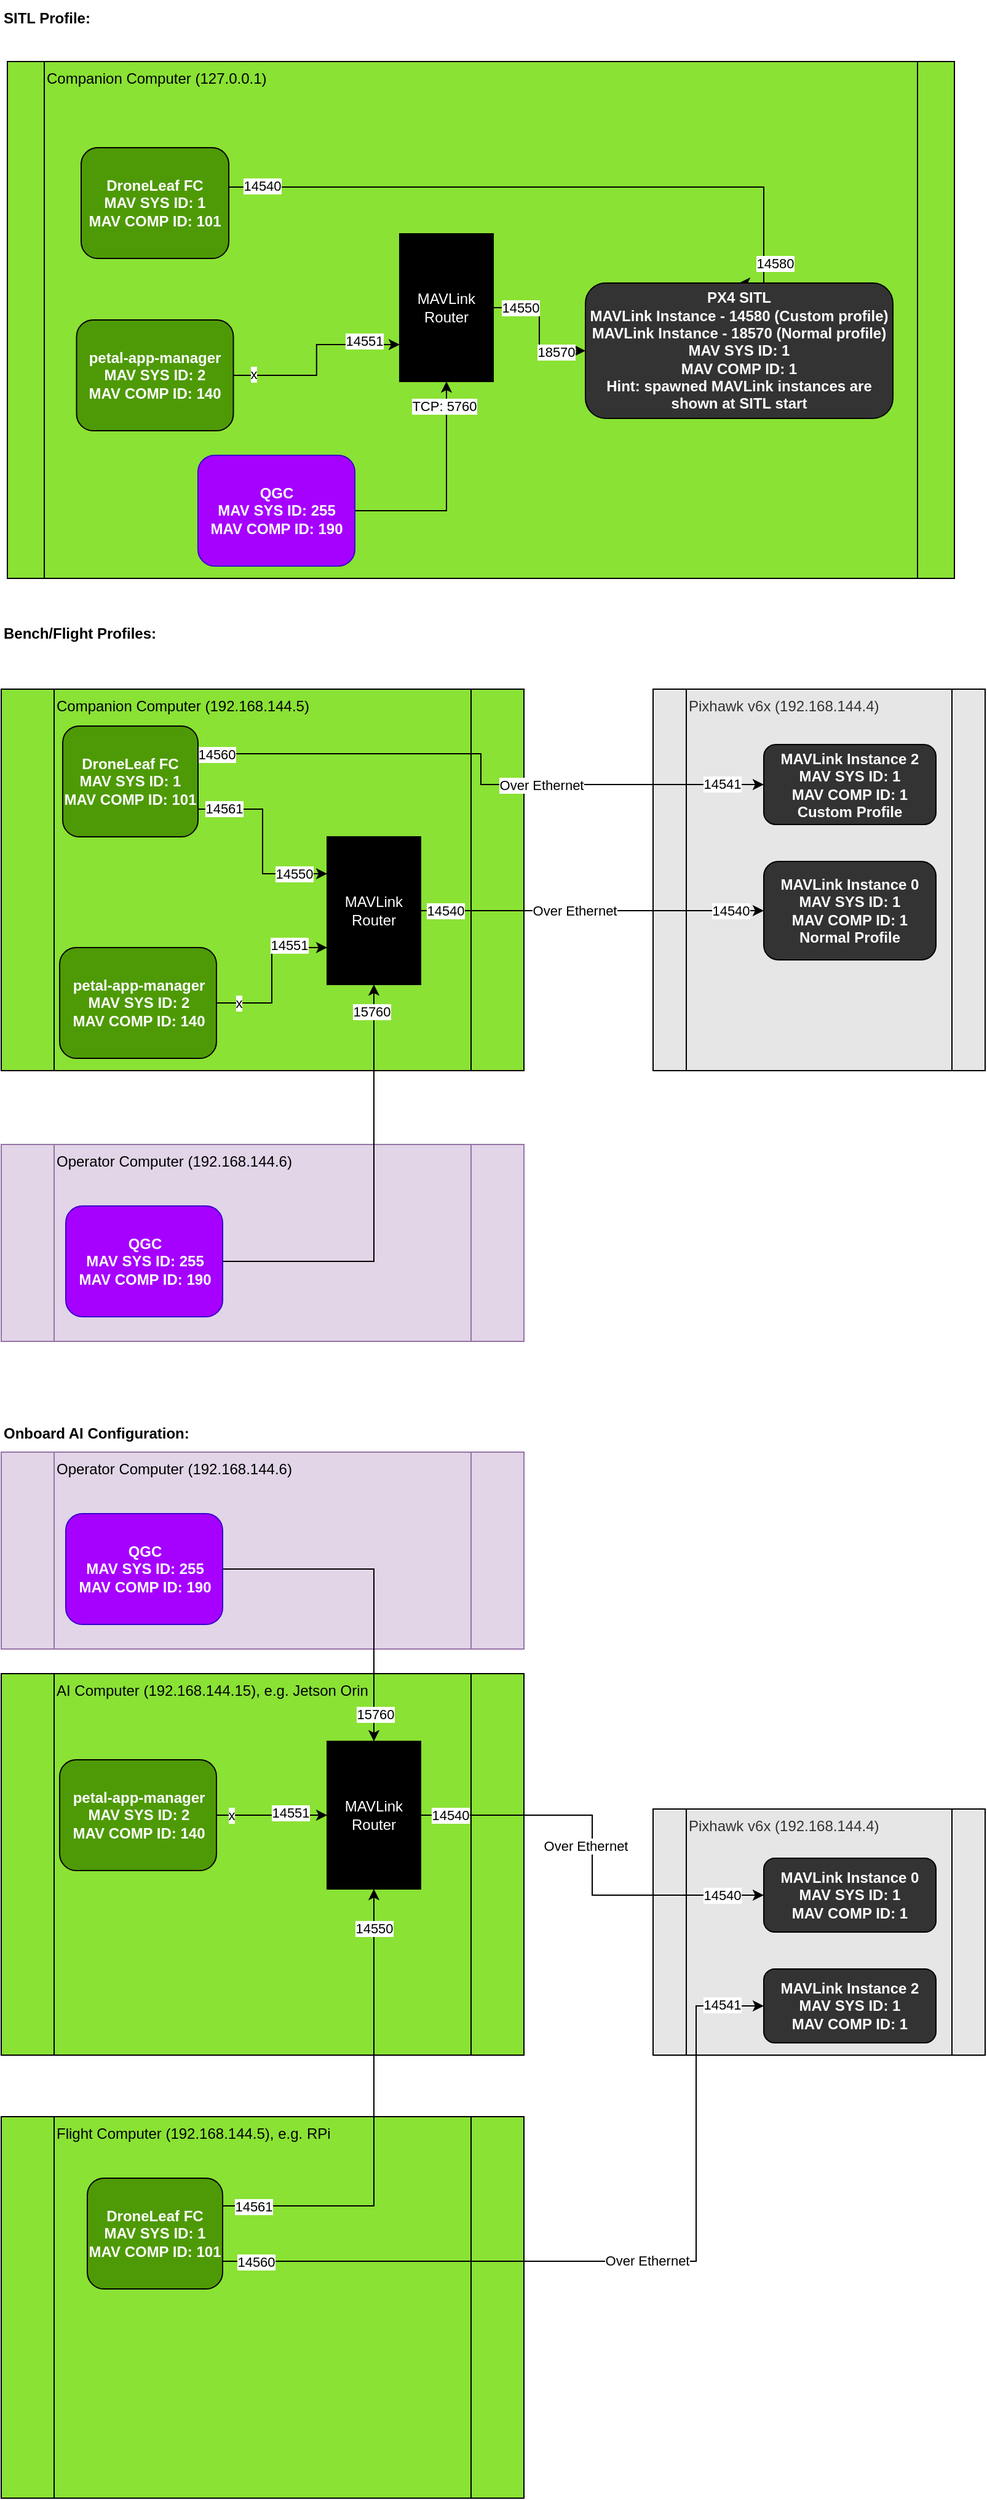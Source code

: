 <mxfile version="28.0.4">
  <diagram name="Page-1" id="sIQOChHxDy1Jt6XBbkkj">
    <mxGraphModel dx="1042" dy="701" grid="1" gridSize="10" guides="1" tooltips="1" connect="1" arrows="1" fold="1" page="1" pageScale="1" pageWidth="850" pageHeight="1100" math="0" shadow="0">
      <root>
        <mxCell id="0" />
        <mxCell id="1" parent="0" />
        <mxCell id="B1MZwWyuIDTIYmFclaJw-41" value="Operator Computer (192.168.144.6)" style="shape=process;whiteSpace=wrap;html=1;backgroundOutline=1;align=left;verticalAlign=top;fillColor=#e1d5e7;strokeColor=#9673a6;" parent="1" vertex="1">
          <mxGeometry x="25" y="950" width="425" height="160" as="geometry" />
        </mxCell>
        <mxCell id="B1MZwWyuIDTIYmFclaJw-38" value="Flight Computer (192.168.144.5), e.g. RPi" style="shape=process;whiteSpace=wrap;html=1;backgroundOutline=1;align=left;verticalAlign=top;fillColor=#8AE234;" parent="1" vertex="1">
          <mxGeometry x="25" y="1740" width="425" height="310" as="geometry" />
        </mxCell>
        <mxCell id="ceCtRfsO2z26qDeig0_i-8" value="&lt;font color=&quot;#333333&quot;&gt;Pixhawk v6x (192.168.144.4)&lt;/font&gt;" style="shape=process;whiteSpace=wrap;html=1;backgroundOutline=1;align=left;verticalAlign=top;fillColor=#E6E6E6;" parent="1" vertex="1">
          <mxGeometry x="555" y="580" width="270" height="310" as="geometry" />
        </mxCell>
        <mxCell id="ceCtRfsO2z26qDeig0_i-1" value="Companion Computer (192.168.144.5)" style="shape=process;whiteSpace=wrap;html=1;backgroundOutline=1;align=left;verticalAlign=top;fillColor=#8AE234;" parent="1" vertex="1">
          <mxGeometry x="25" y="580" width="425" height="310" as="geometry" />
        </mxCell>
        <mxCell id="ceCtRfsO2z26qDeig0_i-4" style="edgeStyle=orthogonalEdgeStyle;rounded=0;orthogonalLoop=1;jettySize=auto;html=1;entryX=0;entryY=0.25;entryDx=0;entryDy=0;exitX=1;exitY=0.75;exitDx=0;exitDy=0;" parent="1" source="ceCtRfsO2z26qDeig0_i-2" target="ceCtRfsO2z26qDeig0_i-3" edge="1">
          <mxGeometry relative="1" as="geometry" />
        </mxCell>
        <mxCell id="ceCtRfsO2z26qDeig0_i-5" value="14561" style="edgeLabel;html=1;align=center;verticalAlign=middle;resizable=0;points=[];" parent="ceCtRfsO2z26qDeig0_i-4" vertex="1" connectable="0">
          <mxGeometry x="-0.401" y="1" relative="1" as="geometry">
            <mxPoint x="-26" as="offset" />
          </mxGeometry>
        </mxCell>
        <mxCell id="ceCtRfsO2z26qDeig0_i-6" value="14550" style="edgeLabel;html=1;align=center;verticalAlign=middle;resizable=0;points=[];" parent="ceCtRfsO2z26qDeig0_i-4" vertex="1" connectable="0">
          <mxGeometry x="0.657" relative="1" as="geometry">
            <mxPoint as="offset" />
          </mxGeometry>
        </mxCell>
        <mxCell id="ceCtRfsO2z26qDeig0_i-10" style="edgeStyle=orthogonalEdgeStyle;rounded=0;orthogonalLoop=1;jettySize=auto;html=1;exitX=1;exitY=0.25;exitDx=0;exitDy=0;entryX=0;entryY=0.5;entryDx=0;entryDy=0;" parent="1" source="ceCtRfsO2z26qDeig0_i-2" target="ceCtRfsO2z26qDeig0_i-9" edge="1">
          <mxGeometry relative="1" as="geometry">
            <Array as="points" />
          </mxGeometry>
        </mxCell>
        <mxCell id="ceCtRfsO2z26qDeig0_i-11" value="14541" style="edgeLabel;html=1;align=center;verticalAlign=middle;resizable=0;points=[];" parent="ceCtRfsO2z26qDeig0_i-10" vertex="1" connectable="0">
          <mxGeometry x="0.844" y="1" relative="1" as="geometry">
            <mxPoint x="4" as="offset" />
          </mxGeometry>
        </mxCell>
        <mxCell id="ceCtRfsO2z26qDeig0_i-12" value="14560&lt;span style=&quot;color: rgba(0, 0, 0, 0); font-family: monospace; font-size: 0px; text-align: start; background-color: rgb(236, 236, 236);&quot;&gt;%3CmxGraphModel%3E%3Croot%3E%3CmxCell%20id%3D%220%22%2F%3E%3CmxCell%20id%3D%221%22%20parent%3D%220%22%2F%3E%3CmxCell%20id%3D%222%22%20value%3D%22MAVLink%20Instance%202%22%20style%3D%22rounded%3D1%3BwhiteSpace%3Dwrap%3Bhtml%3D1%3BfontStyle%3D1%3BfontColor%3D%23FFFFFF%3BfillColor%3D%23333333%3B%22%20vertex%3D%221%22%20parent%3D%221%22%3E%3CmxGeometry%20x%3D%22640%22%20y%3D%221135%22%20width%3D%2280%22%20height%3D%2260%22%20as%3D%22geometry%22%2F%3E%3C%2FmxCell%3E%3C%2Froot%3E%3C%2FmxGraphModel%3E0&lt;/span&gt;" style="edgeLabel;html=1;align=center;verticalAlign=middle;resizable=0;points=[];" parent="ceCtRfsO2z26qDeig0_i-10" vertex="1" connectable="0">
          <mxGeometry x="-0.939" relative="1" as="geometry">
            <mxPoint as="offset" />
          </mxGeometry>
        </mxCell>
        <mxCell id="ceCtRfsO2z26qDeig0_i-19" value="Over Ethernet" style="edgeLabel;html=1;align=center;verticalAlign=middle;resizable=0;points=[];" parent="ceCtRfsO2z26qDeig0_i-10" vertex="1" connectable="0">
          <mxGeometry x="0.168" relative="1" as="geometry">
            <mxPoint x="21" as="offset" />
          </mxGeometry>
        </mxCell>
        <mxCell id="ceCtRfsO2z26qDeig0_i-2" value="DroneLeaf FC&lt;br&gt;MAV SYS ID: 1&lt;div&gt;MAV COMP ID: 101&lt;/div&gt;" style="rounded=1;whiteSpace=wrap;html=1;labelBackgroundColor=none;fillColor=#4e9a06;fontStyle=1;fontColor=#ffffff;" parent="1" vertex="1">
          <mxGeometry x="75" y="610" width="110" height="90" as="geometry" />
        </mxCell>
        <mxCell id="ceCtRfsO2z26qDeig0_i-14" style="edgeStyle=orthogonalEdgeStyle;rounded=0;orthogonalLoop=1;jettySize=auto;html=1;exitX=1;exitY=0.5;exitDx=0;exitDy=0;" parent="1" source="ceCtRfsO2z26qDeig0_i-3" target="ceCtRfsO2z26qDeig0_i-13" edge="1">
          <mxGeometry relative="1" as="geometry" />
        </mxCell>
        <mxCell id="ceCtRfsO2z26qDeig0_i-15" value="14540" style="edgeLabel;html=1;align=center;verticalAlign=middle;resizable=0;points=[];" parent="ceCtRfsO2z26qDeig0_i-14" vertex="1" connectable="0">
          <mxGeometry x="-0.861" relative="1" as="geometry">
            <mxPoint as="offset" />
          </mxGeometry>
        </mxCell>
        <mxCell id="ceCtRfsO2z26qDeig0_i-16" value="14540" style="edgeLabel;html=1;align=center;verticalAlign=middle;resizable=0;points=[];" parent="ceCtRfsO2z26qDeig0_i-14" vertex="1" connectable="0">
          <mxGeometry x="0.758" y="-2" relative="1" as="geometry">
            <mxPoint x="7" y="-2" as="offset" />
          </mxGeometry>
        </mxCell>
        <mxCell id="ceCtRfsO2z26qDeig0_i-20" value="Over Ethernet" style="edgeLabel;html=1;align=center;verticalAlign=middle;resizable=0;points=[];" parent="ceCtRfsO2z26qDeig0_i-14" vertex="1" connectable="0">
          <mxGeometry x="-0.255" y="4" relative="1" as="geometry">
            <mxPoint x="21" y="4" as="offset" />
          </mxGeometry>
        </mxCell>
        <mxCell id="ceCtRfsO2z26qDeig0_i-3" value="MAVLink Router" style="rounded=0;whiteSpace=wrap;html=1;fillColor=#000000;fontColor=#FFFFFF;" parent="1" vertex="1">
          <mxGeometry x="290" y="700" width="76" height="120" as="geometry" />
        </mxCell>
        <mxCell id="ceCtRfsO2z26qDeig0_i-9" value="MAVLink Instance 2&lt;div&gt;MAV SYS ID: 1&lt;div&gt;MAV COMP ID: 1&lt;br&gt;Custom Profile&lt;/div&gt;&lt;/div&gt;" style="rounded=1;whiteSpace=wrap;html=1;fontStyle=1;fontColor=#FFFFFF;fillColor=#333333;" parent="1" vertex="1">
          <mxGeometry x="645" y="625" width="140" height="65" as="geometry" />
        </mxCell>
        <mxCell id="ceCtRfsO2z26qDeig0_i-13" value="MAVLink Instance 0&lt;div&gt;MAV SYS ID: 1&lt;div&gt;MAV COMP ID: 1&lt;/div&gt;&lt;/div&gt;&lt;div&gt;Normal Profile&lt;/div&gt;" style="rounded=1;whiteSpace=wrap;html=1;fontStyle=1;fontColor=#FFFFFF;fillColor=#333333;" parent="1" vertex="1">
          <mxGeometry x="645" y="720" width="140" height="80" as="geometry" />
        </mxCell>
        <mxCell id="ceCtRfsO2z26qDeig0_i-23" value="Bench/Flight Profiles:" style="text;html=1;align=left;verticalAlign=middle;whiteSpace=wrap;rounded=0;fontStyle=1" parent="1" vertex="1">
          <mxGeometry x="25" y="520" width="205" height="30" as="geometry" />
        </mxCell>
        <mxCell id="ceCtRfsO2z26qDeig0_i-24" value="SITL Profile:" style="text;html=1;align=left;verticalAlign=middle;whiteSpace=wrap;rounded=0;fontStyle=1" parent="1" vertex="1">
          <mxGeometry x="25" y="20" width="205" height="30" as="geometry" />
        </mxCell>
        <mxCell id="Gz9lhPib7CacI1eqw-oE-1" value="Companion Computer (127.0.0.1)" style="shape=process;whiteSpace=wrap;html=1;backgroundOutline=1;align=left;verticalAlign=top;fillColor=#8AE234;size=0.039;" parent="1" vertex="1">
          <mxGeometry x="30" y="70" width="770" height="420" as="geometry" />
        </mxCell>
        <mxCell id="Gz9lhPib7CacI1eqw-oE-2" style="edgeStyle=orthogonalEdgeStyle;rounded=0;orthogonalLoop=1;jettySize=auto;html=1;entryX=0.5;entryY=0;entryDx=0;entryDy=0;exitX=0.995;exitY=0.356;exitDx=0;exitDy=0;exitPerimeter=0;" parent="1" source="Gz9lhPib7CacI1eqw-oE-6" target="Gz9lhPib7CacI1eqw-oE-10" edge="1">
          <mxGeometry relative="1" as="geometry">
            <Array as="points">
              <mxPoint x="645" y="172" />
            </Array>
          </mxGeometry>
        </mxCell>
        <mxCell id="Gz9lhPib7CacI1eqw-oE-3" value="14540" style="edgeLabel;html=1;align=center;verticalAlign=middle;resizable=0;points=[];" parent="Gz9lhPib7CacI1eqw-oE-2" vertex="1" connectable="0">
          <mxGeometry x="-0.401" y="1" relative="1" as="geometry">
            <mxPoint x="-133" as="offset" />
          </mxGeometry>
        </mxCell>
        <mxCell id="Gz9lhPib7CacI1eqw-oE-4" value="14580" style="edgeLabel;html=1;align=center;verticalAlign=middle;resizable=0;points=[];" parent="Gz9lhPib7CacI1eqw-oE-2" vertex="1" connectable="0">
          <mxGeometry x="0.657" relative="1" as="geometry">
            <mxPoint x="9" y="55" as="offset" />
          </mxGeometry>
        </mxCell>
        <mxCell id="Gz9lhPib7CacI1eqw-oE-6" value="DroneLeaf FC&lt;br&gt;MAV SYS ID: 1&lt;div&gt;MAV COMP ID: 101&lt;/div&gt;" style="rounded=1;whiteSpace=wrap;html=1;labelBackgroundColor=none;fillColor=#4e9a06;fontStyle=1;fontColor=#ffffff;" parent="1" vertex="1">
          <mxGeometry x="90" y="140" width="120" height="90" as="geometry" />
        </mxCell>
        <mxCell id="B1MZwWyuIDTIYmFclaJw-10" style="edgeStyle=orthogonalEdgeStyle;rounded=0;orthogonalLoop=1;jettySize=auto;html=1;" parent="1" source="Gz9lhPib7CacI1eqw-oE-8" target="Gz9lhPib7CacI1eqw-oE-10" edge="1">
          <mxGeometry relative="1" as="geometry" />
        </mxCell>
        <mxCell id="B1MZwWyuIDTIYmFclaJw-11" value="14550" style="edgeLabel;html=1;align=center;verticalAlign=middle;resizable=0;points=[];" parent="B1MZwWyuIDTIYmFclaJw-10" vertex="1" connectable="0">
          <mxGeometry x="-0.827" y="-1" relative="1" as="geometry">
            <mxPoint x="12" y="-1" as="offset" />
          </mxGeometry>
        </mxCell>
        <mxCell id="B1MZwWyuIDTIYmFclaJw-12" value="18570" style="edgeLabel;html=1;align=center;verticalAlign=middle;resizable=0;points=[];" parent="B1MZwWyuIDTIYmFclaJw-10" vertex="1" connectable="0">
          <mxGeometry x="0.733" y="-1" relative="1" as="geometry">
            <mxPoint x="-10" as="offset" />
          </mxGeometry>
        </mxCell>
        <mxCell id="Gz9lhPib7CacI1eqw-oE-8" value="MAVLink Router" style="rounded=0;whiteSpace=wrap;html=1;fillColor=#000000;fontColor=#FFFFFF;" parent="1" vertex="1">
          <mxGeometry x="349" y="210" width="76" height="120" as="geometry" />
        </mxCell>
        <mxCell id="Gz9lhPib7CacI1eqw-oE-10" value="&lt;div&gt;PX4 SITL&lt;/div&gt;MAVLink Instance - 14580 (Custom profile)&lt;div&gt;MAVLink Instance - 18570 (Normal profile)&lt;/div&gt;&lt;div&gt;MAV SYS ID: 1&lt;div&gt;MAV COMP ID: 1&lt;br&gt;Hint: spawned MAVLink instances are shown at SITL start&lt;/div&gt;&lt;/div&gt;" style="rounded=1;whiteSpace=wrap;html=1;fontStyle=1;fontColor=#FFFFFF;fillColor=#333333;" parent="1" vertex="1">
          <mxGeometry x="500" y="250" width="250" height="110" as="geometry" />
        </mxCell>
        <mxCell id="B1MZwWyuIDTIYmFclaJw-2" style="edgeStyle=orthogonalEdgeStyle;rounded=0;orthogonalLoop=1;jettySize=auto;html=1;entryX=0;entryY=0.75;entryDx=0;entryDy=0;" parent="1" source="B1MZwWyuIDTIYmFclaJw-1" target="ceCtRfsO2z26qDeig0_i-3" edge="1">
          <mxGeometry relative="1" as="geometry" />
        </mxCell>
        <mxCell id="B1MZwWyuIDTIYmFclaJw-3" value="14551" style="edgeLabel;html=1;align=center;verticalAlign=middle;resizable=0;points=[];" parent="B1MZwWyuIDTIYmFclaJw-2" vertex="1" connectable="0">
          <mxGeometry x="0.538" y="2" relative="1" as="geometry">
            <mxPoint as="offset" />
          </mxGeometry>
        </mxCell>
        <mxCell id="B1MZwWyuIDTIYmFclaJw-5" value="x" style="edgeLabel;html=1;align=center;verticalAlign=middle;resizable=0;points=[];" parent="B1MZwWyuIDTIYmFclaJw-2" vertex="1" connectable="0">
          <mxGeometry x="-0.739" relative="1" as="geometry">
            <mxPoint as="offset" />
          </mxGeometry>
        </mxCell>
        <mxCell id="B1MZwWyuIDTIYmFclaJw-1" value="petal-app-manager&lt;div&gt;MAV SYS ID: 2&lt;div&gt;MAV COMP ID: 140&lt;/div&gt;&lt;/div&gt;" style="rounded=1;whiteSpace=wrap;html=1;labelBackgroundColor=none;fillColor=#4e9a06;fontStyle=1;fontColor=#ffffff;" parent="1" vertex="1">
          <mxGeometry x="72.5" y="790" width="127.5" height="90" as="geometry" />
        </mxCell>
        <mxCell id="B1MZwWyuIDTIYmFclaJw-6" style="edgeStyle=orthogonalEdgeStyle;rounded=0;orthogonalLoop=1;jettySize=auto;html=1;entryX=0;entryY=0.75;entryDx=0;entryDy=0;" parent="1" source="B1MZwWyuIDTIYmFclaJw-4" target="Gz9lhPib7CacI1eqw-oE-8" edge="1">
          <mxGeometry relative="1" as="geometry" />
        </mxCell>
        <mxCell id="B1MZwWyuIDTIYmFclaJw-7" value="14551" style="edgeLabel;html=1;align=center;verticalAlign=middle;resizable=0;points=[];" parent="B1MZwWyuIDTIYmFclaJw-6" vertex="1" connectable="0">
          <mxGeometry x="0.733" y="3" relative="1" as="geometry">
            <mxPoint x="-8" as="offset" />
          </mxGeometry>
        </mxCell>
        <mxCell id="B1MZwWyuIDTIYmFclaJw-8" value="x" style="edgeLabel;html=1;align=center;verticalAlign=middle;resizable=0;points=[];" parent="B1MZwWyuIDTIYmFclaJw-6" vertex="1" connectable="0">
          <mxGeometry x="-0.877" y="1" relative="1" as="geometry">
            <mxPoint x="6" as="offset" />
          </mxGeometry>
        </mxCell>
        <mxCell id="B1MZwWyuIDTIYmFclaJw-4" value="petal-app-manager&lt;div&gt;MAV SYS ID: 2&lt;div&gt;MAV COMP ID: 140&lt;/div&gt;&lt;/div&gt;" style="rounded=1;whiteSpace=wrap;html=1;labelBackgroundColor=none;fillColor=#4e9a06;fontStyle=1;fontColor=#ffffff;" parent="1" vertex="1">
          <mxGeometry x="86.25" y="280" width="127.5" height="90" as="geometry" />
        </mxCell>
        <mxCell id="B1MZwWyuIDTIYmFclaJw-14" style="edgeStyle=orthogonalEdgeStyle;rounded=0;orthogonalLoop=1;jettySize=auto;html=1;" parent="1" source="B1MZwWyuIDTIYmFclaJw-13" target="Gz9lhPib7CacI1eqw-oE-8" edge="1">
          <mxGeometry relative="1" as="geometry" />
        </mxCell>
        <mxCell id="B1MZwWyuIDTIYmFclaJw-15" value="TCP: 5760" style="edgeLabel;html=1;align=center;verticalAlign=middle;resizable=0;points=[];" parent="B1MZwWyuIDTIYmFclaJw-14" vertex="1" connectable="0">
          <mxGeometry x="0.784" y="2" relative="1" as="geometry">
            <mxPoint as="offset" />
          </mxGeometry>
        </mxCell>
        <mxCell id="B1MZwWyuIDTIYmFclaJw-13" value="&lt;div&gt;QGC&lt;/div&gt;&lt;div&gt;MAV SYS ID: 255&lt;div&gt;MAV COMP ID: 190&lt;/div&gt;&lt;/div&gt;" style="rounded=1;whiteSpace=wrap;html=1;labelBackgroundColor=none;fillColor=light-dark(#a600ff, #ffa7ff);fontStyle=1;fontColor=#ffffff;strokeColor=#3700CC;" parent="1" vertex="1">
          <mxGeometry x="185" y="390" width="127.5" height="90" as="geometry" />
        </mxCell>
        <mxCell id="B1MZwWyuIDTIYmFclaJw-16" value="&lt;font color=&quot;#333333&quot;&gt;Pixhawk v6x (192.168.144.4)&lt;/font&gt;" style="shape=process;whiteSpace=wrap;html=1;backgroundOutline=1;align=left;verticalAlign=top;fillColor=#E6E6E6;" parent="1" vertex="1">
          <mxGeometry x="555" y="1490" width="270" height="200" as="geometry" />
        </mxCell>
        <mxCell id="B1MZwWyuIDTIYmFclaJw-17" value="AI Computer (192.168.144.15), e.g. Jetson Orin" style="shape=process;whiteSpace=wrap;html=1;backgroundOutline=1;align=left;verticalAlign=top;fillColor=#8AE234;" parent="1" vertex="1">
          <mxGeometry x="25" y="1380" width="425" height="310" as="geometry" />
        </mxCell>
        <mxCell id="B1MZwWyuIDTIYmFclaJw-18" style="edgeStyle=orthogonalEdgeStyle;rounded=0;orthogonalLoop=1;jettySize=auto;html=1;entryX=0.5;entryY=1;entryDx=0;entryDy=0;exitX=1;exitY=0.25;exitDx=0;exitDy=0;" parent="1" source="B1MZwWyuIDTIYmFclaJw-39" target="B1MZwWyuIDTIYmFclaJw-30" edge="1">
          <mxGeometry relative="1" as="geometry">
            <mxPoint x="185" y="1477.5" as="sourcePoint" />
          </mxGeometry>
        </mxCell>
        <mxCell id="B1MZwWyuIDTIYmFclaJw-19" value="14561" style="edgeLabel;html=1;align=center;verticalAlign=middle;resizable=0;points=[];" parent="B1MZwWyuIDTIYmFclaJw-18" vertex="1" connectable="0">
          <mxGeometry x="-0.401" y="1" relative="1" as="geometry">
            <mxPoint x="-89" y="1" as="offset" />
          </mxGeometry>
        </mxCell>
        <mxCell id="B1MZwWyuIDTIYmFclaJw-20" value="14550" style="edgeLabel;html=1;align=center;verticalAlign=middle;resizable=0;points=[];" parent="B1MZwWyuIDTIYmFclaJw-18" vertex="1" connectable="0">
          <mxGeometry x="0.657" relative="1" as="geometry">
            <mxPoint y="-34" as="offset" />
          </mxGeometry>
        </mxCell>
        <mxCell id="B1MZwWyuIDTIYmFclaJw-21" style="edgeStyle=orthogonalEdgeStyle;rounded=0;orthogonalLoop=1;jettySize=auto;html=1;exitX=1;exitY=0.75;exitDx=0;exitDy=0;entryX=0;entryY=0.5;entryDx=0;entryDy=0;" parent="1" source="B1MZwWyuIDTIYmFclaJw-39" target="B1MZwWyuIDTIYmFclaJw-31" edge="1">
          <mxGeometry relative="1" as="geometry">
            <Array as="points">
              <mxPoint x="590" y="1858" />
              <mxPoint x="590" y="1650" />
            </Array>
            <mxPoint x="185" y="1432.5" as="sourcePoint" />
          </mxGeometry>
        </mxCell>
        <mxCell id="B1MZwWyuIDTIYmFclaJw-22" value="14541" style="edgeLabel;html=1;align=center;verticalAlign=middle;resizable=0;points=[];" parent="B1MZwWyuIDTIYmFclaJw-21" vertex="1" connectable="0">
          <mxGeometry x="0.844" y="1" relative="1" as="geometry">
            <mxPoint x="16" as="offset" />
          </mxGeometry>
        </mxCell>
        <mxCell id="B1MZwWyuIDTIYmFclaJw-23" value="14560&lt;span style=&quot;color: rgba(0, 0, 0, 0); font-family: monospace; font-size: 0px; text-align: start; background-color: rgb(236, 236, 236);&quot;&gt;%3CmxGraphModel%3E%3Croot%3E%3CmxCell%20id%3D%220%22%2F%3E%3CmxCell%20id%3D%221%22%20parent%3D%220%22%2F%3E%3CmxCell%20id%3D%222%22%20value%3D%22MAVLink%20Instance%202%22%20style%3D%22rounded%3D1%3BwhiteSpace%3Dwrap%3Bhtml%3D1%3BfontStyle%3D1%3BfontColor%3D%23FFFFFF%3BfillColor%3D%23333333%3B%22%20vertex%3D%221%22%20parent%3D%221%22%3E%3CmxGeometry%20x%3D%22640%22%20y%3D%221135%22%20width%3D%2280%22%20height%3D%2260%22%20as%3D%22geometry%22%2F%3E%3C%2FmxCell%3E%3C%2Froot%3E%3C%2FmxGraphModel%3E0&lt;/span&gt;" style="edgeLabel;html=1;align=center;verticalAlign=middle;resizable=0;points=[];" parent="B1MZwWyuIDTIYmFclaJw-21" vertex="1" connectable="0">
          <mxGeometry x="-0.939" relative="1" as="geometry">
            <mxPoint x="7" as="offset" />
          </mxGeometry>
        </mxCell>
        <mxCell id="B1MZwWyuIDTIYmFclaJw-24" value="Over Ethernet" style="edgeLabel;html=1;align=center;verticalAlign=middle;resizable=0;points=[];" parent="B1MZwWyuIDTIYmFclaJw-21" vertex="1" connectable="0">
          <mxGeometry x="0.168" relative="1" as="geometry">
            <mxPoint x="-33" y="-1" as="offset" />
          </mxGeometry>
        </mxCell>
        <mxCell id="B1MZwWyuIDTIYmFclaJw-26" style="edgeStyle=orthogonalEdgeStyle;rounded=0;orthogonalLoop=1;jettySize=auto;html=1;exitX=1;exitY=0.5;exitDx=0;exitDy=0;" parent="1" source="B1MZwWyuIDTIYmFclaJw-30" target="B1MZwWyuIDTIYmFclaJw-32" edge="1">
          <mxGeometry relative="1" as="geometry" />
        </mxCell>
        <mxCell id="B1MZwWyuIDTIYmFclaJw-27" value="14540" style="edgeLabel;html=1;align=center;verticalAlign=middle;resizable=0;points=[];" parent="B1MZwWyuIDTIYmFclaJw-26" vertex="1" connectable="0">
          <mxGeometry x="-0.861" relative="1" as="geometry">
            <mxPoint as="offset" />
          </mxGeometry>
        </mxCell>
        <mxCell id="B1MZwWyuIDTIYmFclaJw-28" value="14540" style="edgeLabel;html=1;align=center;verticalAlign=middle;resizable=0;points=[];" parent="B1MZwWyuIDTIYmFclaJw-26" vertex="1" connectable="0">
          <mxGeometry x="0.758" y="-2" relative="1" as="geometry">
            <mxPoint x="7" y="-2" as="offset" />
          </mxGeometry>
        </mxCell>
        <mxCell id="B1MZwWyuIDTIYmFclaJw-29" value="Over Ethernet" style="edgeLabel;html=1;align=center;verticalAlign=middle;resizable=0;points=[];" parent="B1MZwWyuIDTIYmFclaJw-26" vertex="1" connectable="0">
          <mxGeometry x="-0.255" y="4" relative="1" as="geometry">
            <mxPoint x="6" y="29" as="offset" />
          </mxGeometry>
        </mxCell>
        <mxCell id="B1MZwWyuIDTIYmFclaJw-30" value="MAVLink Router" style="rounded=0;whiteSpace=wrap;html=1;fillColor=#000000;fontColor=#FFFFFF;" parent="1" vertex="1">
          <mxGeometry x="290" y="1435" width="76" height="120" as="geometry" />
        </mxCell>
        <mxCell id="B1MZwWyuIDTIYmFclaJw-31" value="MAVLink Instance 2&lt;div&gt;MAV SYS ID: 1&lt;div&gt;MAV COMP ID: 1&lt;/div&gt;&lt;/div&gt;" style="rounded=1;whiteSpace=wrap;html=1;fontStyle=1;fontColor=#FFFFFF;fillColor=#333333;" parent="1" vertex="1">
          <mxGeometry x="645" y="1620" width="140" height="60" as="geometry" />
        </mxCell>
        <mxCell id="B1MZwWyuIDTIYmFclaJw-32" value="MAVLink Instance 0&lt;div&gt;MAV SYS ID: 1&lt;div&gt;MAV COMP ID: 1&lt;/div&gt;&lt;/div&gt;" style="rounded=1;whiteSpace=wrap;html=1;fontStyle=1;fontColor=#FFFFFF;fillColor=#333333;" parent="1" vertex="1">
          <mxGeometry x="645" y="1530" width="140" height="60" as="geometry" />
        </mxCell>
        <mxCell id="B1MZwWyuIDTIYmFclaJw-33" value="Onboard AI Configuration:" style="text;html=1;align=left;verticalAlign=middle;whiteSpace=wrap;rounded=0;fontStyle=1" parent="1" vertex="1">
          <mxGeometry x="25" y="1170" width="205" height="30" as="geometry" />
        </mxCell>
        <mxCell id="B1MZwWyuIDTIYmFclaJw-34" style="edgeStyle=orthogonalEdgeStyle;rounded=0;orthogonalLoop=1;jettySize=auto;html=1;entryX=0;entryY=0.5;entryDx=0;entryDy=0;" parent="1" source="B1MZwWyuIDTIYmFclaJw-37" target="B1MZwWyuIDTIYmFclaJw-30" edge="1">
          <mxGeometry relative="1" as="geometry" />
        </mxCell>
        <mxCell id="B1MZwWyuIDTIYmFclaJw-35" value="14551" style="edgeLabel;html=1;align=center;verticalAlign=middle;resizable=0;points=[];" parent="B1MZwWyuIDTIYmFclaJw-34" vertex="1" connectable="0">
          <mxGeometry x="0.538" y="2" relative="1" as="geometry">
            <mxPoint x="-9" as="offset" />
          </mxGeometry>
        </mxCell>
        <mxCell id="B1MZwWyuIDTIYmFclaJw-36" value="x" style="edgeLabel;html=1;align=center;verticalAlign=middle;resizable=0;points=[];" parent="B1MZwWyuIDTIYmFclaJw-34" vertex="1" connectable="0">
          <mxGeometry x="-0.739" relative="1" as="geometry">
            <mxPoint as="offset" />
          </mxGeometry>
        </mxCell>
        <mxCell id="B1MZwWyuIDTIYmFclaJw-37" value="petal-app-manager&lt;div&gt;MAV SYS ID: 2&lt;div&gt;MAV COMP ID: 140&lt;/div&gt;&lt;/div&gt;" style="rounded=1;whiteSpace=wrap;html=1;labelBackgroundColor=none;fillColor=#4e9a06;fontStyle=1;fontColor=#ffffff;" parent="1" vertex="1">
          <mxGeometry x="72.5" y="1450" width="127.5" height="90" as="geometry" />
        </mxCell>
        <mxCell id="B1MZwWyuIDTIYmFclaJw-39" value="DroneLeaf FC&lt;br&gt;MAV SYS ID: 1&lt;div&gt;MAV COMP ID: 101&lt;/div&gt;" style="rounded=1;whiteSpace=wrap;html=1;labelBackgroundColor=none;fillColor=#4e9a06;fontStyle=1;fontColor=#ffffff;" parent="1" vertex="1">
          <mxGeometry x="95" y="1790" width="110" height="90" as="geometry" />
        </mxCell>
        <mxCell id="B1MZwWyuIDTIYmFclaJw-42" style="edgeStyle=orthogonalEdgeStyle;rounded=0;orthogonalLoop=1;jettySize=auto;html=1;entryX=0.5;entryY=1;entryDx=0;entryDy=0;" parent="1" source="B1MZwWyuIDTIYmFclaJw-40" target="ceCtRfsO2z26qDeig0_i-3" edge="1">
          <mxGeometry relative="1" as="geometry" />
        </mxCell>
        <mxCell id="B1MZwWyuIDTIYmFclaJw-43" value="15760" style="edgeLabel;html=1;align=center;verticalAlign=middle;resizable=0;points=[];" parent="B1MZwWyuIDTIYmFclaJw-42" vertex="1" connectable="0">
          <mxGeometry x="0.876" y="2" relative="1" as="geometry">
            <mxPoint as="offset" />
          </mxGeometry>
        </mxCell>
        <mxCell id="B1MZwWyuIDTIYmFclaJw-40" value="&lt;div&gt;QGC&lt;/div&gt;&lt;div&gt;MAV SYS ID: 255&lt;div&gt;MAV COMP ID: 190&lt;/div&gt;&lt;/div&gt;" style="rounded=1;whiteSpace=wrap;html=1;labelBackgroundColor=none;fillColor=light-dark(#a600ff, #ffa7ff);fontStyle=1;fontColor=#ffffff;strokeColor=#3700CC;" parent="1" vertex="1">
          <mxGeometry x="77.5" y="1000" width="127.5" height="90" as="geometry" />
        </mxCell>
        <mxCell id="B1MZwWyuIDTIYmFclaJw-44" value="Operator Computer (192.168.144.6)" style="shape=process;whiteSpace=wrap;html=1;backgroundOutline=1;align=left;verticalAlign=top;fillColor=#e1d5e7;strokeColor=#9673a6;" parent="1" vertex="1">
          <mxGeometry x="25" y="1200" width="425" height="160" as="geometry" />
        </mxCell>
        <mxCell id="B1MZwWyuIDTIYmFclaJw-46" style="edgeStyle=orthogonalEdgeStyle;rounded=0;orthogonalLoop=1;jettySize=auto;html=1;entryX=0.5;entryY=0;entryDx=0;entryDy=0;" parent="1" source="B1MZwWyuIDTIYmFclaJw-45" target="B1MZwWyuIDTIYmFclaJw-30" edge="1">
          <mxGeometry relative="1" as="geometry" />
        </mxCell>
        <mxCell id="B1MZwWyuIDTIYmFclaJw-47" value="15760" style="edgeLabel;html=1;align=center;verticalAlign=middle;resizable=0;points=[];" parent="B1MZwWyuIDTIYmFclaJw-46" vertex="1" connectable="0">
          <mxGeometry x="0.831" y="1" relative="1" as="geometry">
            <mxPoint as="offset" />
          </mxGeometry>
        </mxCell>
        <mxCell id="B1MZwWyuIDTIYmFclaJw-45" value="&lt;div&gt;QGC&lt;/div&gt;&lt;div&gt;MAV SYS ID: 255&lt;div&gt;MAV COMP ID: 190&lt;/div&gt;&lt;/div&gt;" style="rounded=1;whiteSpace=wrap;html=1;labelBackgroundColor=none;fillColor=light-dark(#a600ff, #ffa7ff);fontStyle=1;fontColor=#ffffff;strokeColor=#3700CC;" parent="1" vertex="1">
          <mxGeometry x="77.5" y="1250" width="127.5" height="90" as="geometry" />
        </mxCell>
      </root>
    </mxGraphModel>
  </diagram>
</mxfile>
